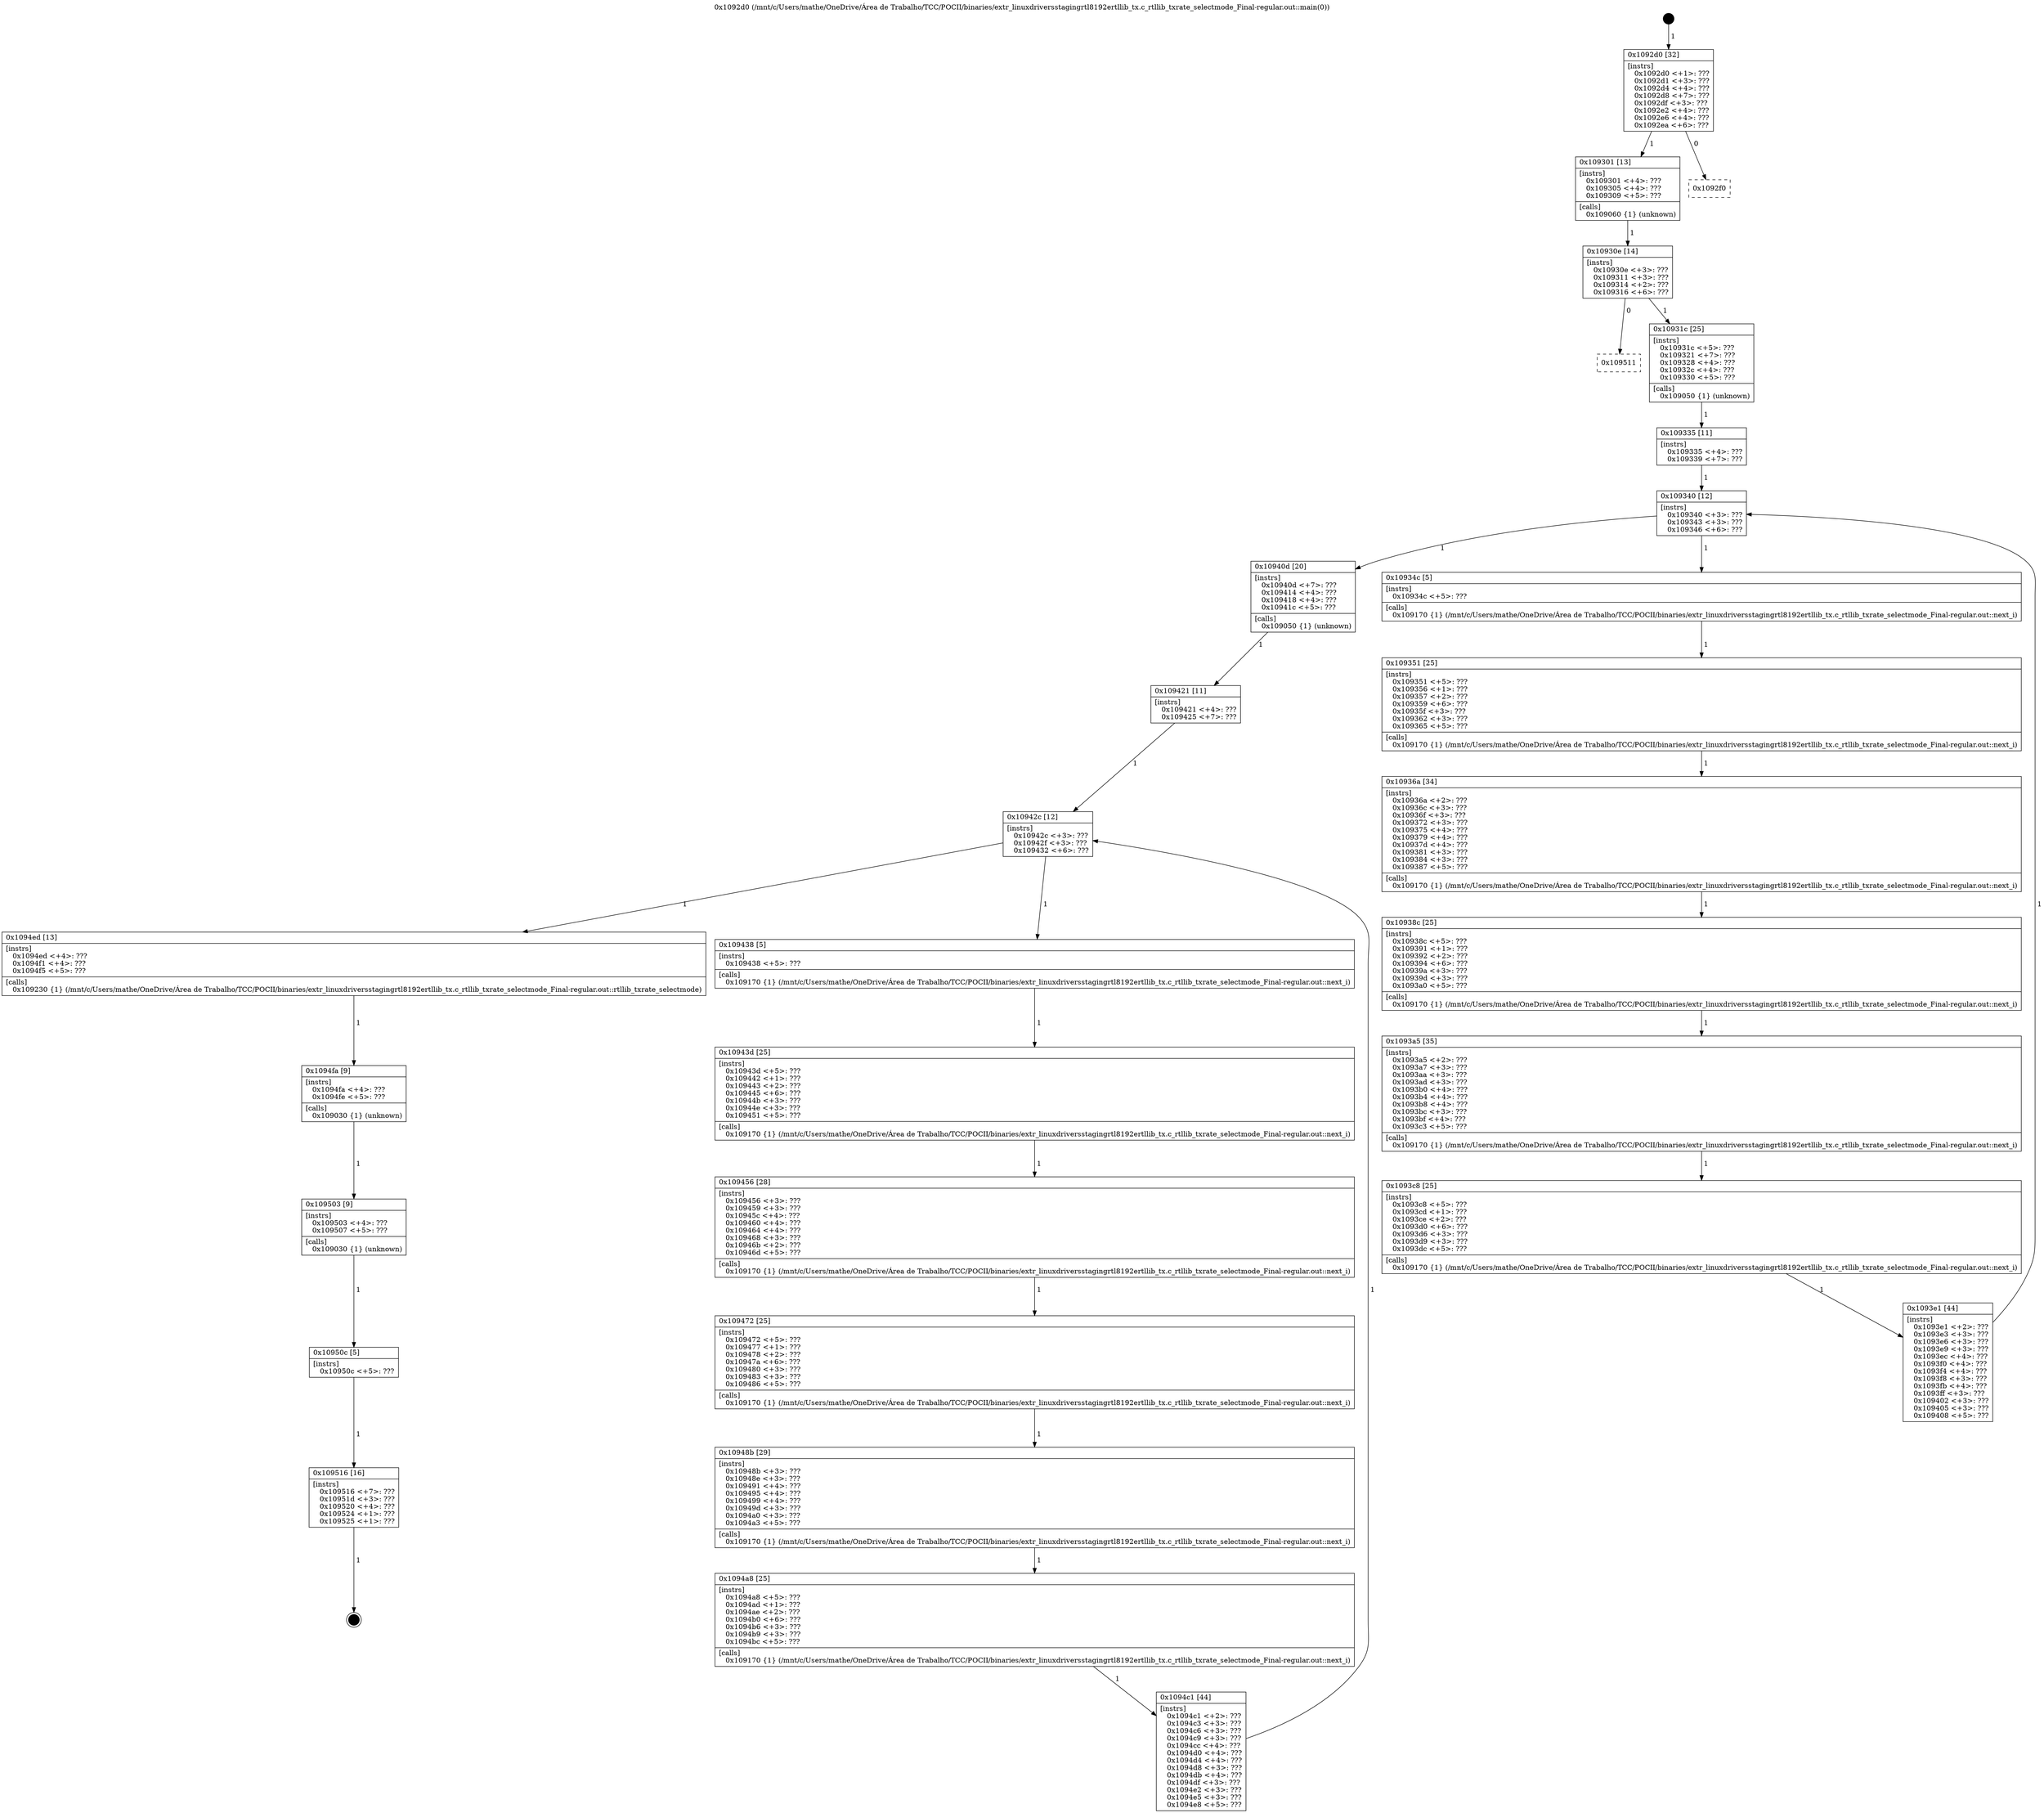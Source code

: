 digraph "0x1092d0" {
  label = "0x1092d0 (/mnt/c/Users/mathe/OneDrive/Área de Trabalho/TCC/POCII/binaries/extr_linuxdriversstagingrtl8192ertllib_tx.c_rtllib_txrate_selectmode_Final-regular.out::main(0))"
  labelloc = "t"
  node[shape=record]

  Entry [label="",width=0.3,height=0.3,shape=circle,fillcolor=black,style=filled]
  "0x1092d0" [label="{
     0x1092d0 [32]\l
     | [instrs]\l
     &nbsp;&nbsp;0x1092d0 \<+1\>: ???\l
     &nbsp;&nbsp;0x1092d1 \<+3\>: ???\l
     &nbsp;&nbsp;0x1092d4 \<+4\>: ???\l
     &nbsp;&nbsp;0x1092d8 \<+7\>: ???\l
     &nbsp;&nbsp;0x1092df \<+3\>: ???\l
     &nbsp;&nbsp;0x1092e2 \<+4\>: ???\l
     &nbsp;&nbsp;0x1092e6 \<+4\>: ???\l
     &nbsp;&nbsp;0x1092ea \<+6\>: ???\l
  }"]
  "0x109301" [label="{
     0x109301 [13]\l
     | [instrs]\l
     &nbsp;&nbsp;0x109301 \<+4\>: ???\l
     &nbsp;&nbsp;0x109305 \<+4\>: ???\l
     &nbsp;&nbsp;0x109309 \<+5\>: ???\l
     | [calls]\l
     &nbsp;&nbsp;0x109060 \{1\} (unknown)\l
  }"]
  "0x1092f0" [label="{
     0x1092f0\l
  }", style=dashed]
  "0x10930e" [label="{
     0x10930e [14]\l
     | [instrs]\l
     &nbsp;&nbsp;0x10930e \<+3\>: ???\l
     &nbsp;&nbsp;0x109311 \<+3\>: ???\l
     &nbsp;&nbsp;0x109314 \<+2\>: ???\l
     &nbsp;&nbsp;0x109316 \<+6\>: ???\l
  }"]
  "0x109511" [label="{
     0x109511\l
  }", style=dashed]
  "0x10931c" [label="{
     0x10931c [25]\l
     | [instrs]\l
     &nbsp;&nbsp;0x10931c \<+5\>: ???\l
     &nbsp;&nbsp;0x109321 \<+7\>: ???\l
     &nbsp;&nbsp;0x109328 \<+4\>: ???\l
     &nbsp;&nbsp;0x10932c \<+4\>: ???\l
     &nbsp;&nbsp;0x109330 \<+5\>: ???\l
     | [calls]\l
     &nbsp;&nbsp;0x109050 \{1\} (unknown)\l
  }"]
  Exit [label="",width=0.3,height=0.3,shape=circle,fillcolor=black,style=filled,peripheries=2]
  "0x109340" [label="{
     0x109340 [12]\l
     | [instrs]\l
     &nbsp;&nbsp;0x109340 \<+3\>: ???\l
     &nbsp;&nbsp;0x109343 \<+3\>: ???\l
     &nbsp;&nbsp;0x109346 \<+6\>: ???\l
  }"]
  "0x10940d" [label="{
     0x10940d [20]\l
     | [instrs]\l
     &nbsp;&nbsp;0x10940d \<+7\>: ???\l
     &nbsp;&nbsp;0x109414 \<+4\>: ???\l
     &nbsp;&nbsp;0x109418 \<+4\>: ???\l
     &nbsp;&nbsp;0x10941c \<+5\>: ???\l
     | [calls]\l
     &nbsp;&nbsp;0x109050 \{1\} (unknown)\l
  }"]
  "0x10934c" [label="{
     0x10934c [5]\l
     | [instrs]\l
     &nbsp;&nbsp;0x10934c \<+5\>: ???\l
     | [calls]\l
     &nbsp;&nbsp;0x109170 \{1\} (/mnt/c/Users/mathe/OneDrive/Área de Trabalho/TCC/POCII/binaries/extr_linuxdriversstagingrtl8192ertllib_tx.c_rtllib_txrate_selectmode_Final-regular.out::next_i)\l
  }"]
  "0x109351" [label="{
     0x109351 [25]\l
     | [instrs]\l
     &nbsp;&nbsp;0x109351 \<+5\>: ???\l
     &nbsp;&nbsp;0x109356 \<+1\>: ???\l
     &nbsp;&nbsp;0x109357 \<+2\>: ???\l
     &nbsp;&nbsp;0x109359 \<+6\>: ???\l
     &nbsp;&nbsp;0x10935f \<+3\>: ???\l
     &nbsp;&nbsp;0x109362 \<+3\>: ???\l
     &nbsp;&nbsp;0x109365 \<+5\>: ???\l
     | [calls]\l
     &nbsp;&nbsp;0x109170 \{1\} (/mnt/c/Users/mathe/OneDrive/Área de Trabalho/TCC/POCII/binaries/extr_linuxdriversstagingrtl8192ertllib_tx.c_rtllib_txrate_selectmode_Final-regular.out::next_i)\l
  }"]
  "0x10936a" [label="{
     0x10936a [34]\l
     | [instrs]\l
     &nbsp;&nbsp;0x10936a \<+2\>: ???\l
     &nbsp;&nbsp;0x10936c \<+3\>: ???\l
     &nbsp;&nbsp;0x10936f \<+3\>: ???\l
     &nbsp;&nbsp;0x109372 \<+3\>: ???\l
     &nbsp;&nbsp;0x109375 \<+4\>: ???\l
     &nbsp;&nbsp;0x109379 \<+4\>: ???\l
     &nbsp;&nbsp;0x10937d \<+4\>: ???\l
     &nbsp;&nbsp;0x109381 \<+3\>: ???\l
     &nbsp;&nbsp;0x109384 \<+3\>: ???\l
     &nbsp;&nbsp;0x109387 \<+5\>: ???\l
     | [calls]\l
     &nbsp;&nbsp;0x109170 \{1\} (/mnt/c/Users/mathe/OneDrive/Área de Trabalho/TCC/POCII/binaries/extr_linuxdriversstagingrtl8192ertllib_tx.c_rtllib_txrate_selectmode_Final-regular.out::next_i)\l
  }"]
  "0x10938c" [label="{
     0x10938c [25]\l
     | [instrs]\l
     &nbsp;&nbsp;0x10938c \<+5\>: ???\l
     &nbsp;&nbsp;0x109391 \<+1\>: ???\l
     &nbsp;&nbsp;0x109392 \<+2\>: ???\l
     &nbsp;&nbsp;0x109394 \<+6\>: ???\l
     &nbsp;&nbsp;0x10939a \<+3\>: ???\l
     &nbsp;&nbsp;0x10939d \<+3\>: ???\l
     &nbsp;&nbsp;0x1093a0 \<+5\>: ???\l
     | [calls]\l
     &nbsp;&nbsp;0x109170 \{1\} (/mnt/c/Users/mathe/OneDrive/Área de Trabalho/TCC/POCII/binaries/extr_linuxdriversstagingrtl8192ertllib_tx.c_rtllib_txrate_selectmode_Final-regular.out::next_i)\l
  }"]
  "0x1093a5" [label="{
     0x1093a5 [35]\l
     | [instrs]\l
     &nbsp;&nbsp;0x1093a5 \<+2\>: ???\l
     &nbsp;&nbsp;0x1093a7 \<+3\>: ???\l
     &nbsp;&nbsp;0x1093aa \<+3\>: ???\l
     &nbsp;&nbsp;0x1093ad \<+3\>: ???\l
     &nbsp;&nbsp;0x1093b0 \<+4\>: ???\l
     &nbsp;&nbsp;0x1093b4 \<+4\>: ???\l
     &nbsp;&nbsp;0x1093b8 \<+4\>: ???\l
     &nbsp;&nbsp;0x1093bc \<+3\>: ???\l
     &nbsp;&nbsp;0x1093bf \<+4\>: ???\l
     &nbsp;&nbsp;0x1093c3 \<+5\>: ???\l
     | [calls]\l
     &nbsp;&nbsp;0x109170 \{1\} (/mnt/c/Users/mathe/OneDrive/Área de Trabalho/TCC/POCII/binaries/extr_linuxdriversstagingrtl8192ertllib_tx.c_rtllib_txrate_selectmode_Final-regular.out::next_i)\l
  }"]
  "0x1093c8" [label="{
     0x1093c8 [25]\l
     | [instrs]\l
     &nbsp;&nbsp;0x1093c8 \<+5\>: ???\l
     &nbsp;&nbsp;0x1093cd \<+1\>: ???\l
     &nbsp;&nbsp;0x1093ce \<+2\>: ???\l
     &nbsp;&nbsp;0x1093d0 \<+6\>: ???\l
     &nbsp;&nbsp;0x1093d6 \<+3\>: ???\l
     &nbsp;&nbsp;0x1093d9 \<+3\>: ???\l
     &nbsp;&nbsp;0x1093dc \<+5\>: ???\l
     | [calls]\l
     &nbsp;&nbsp;0x109170 \{1\} (/mnt/c/Users/mathe/OneDrive/Área de Trabalho/TCC/POCII/binaries/extr_linuxdriversstagingrtl8192ertllib_tx.c_rtllib_txrate_selectmode_Final-regular.out::next_i)\l
  }"]
  "0x1093e1" [label="{
     0x1093e1 [44]\l
     | [instrs]\l
     &nbsp;&nbsp;0x1093e1 \<+2\>: ???\l
     &nbsp;&nbsp;0x1093e3 \<+3\>: ???\l
     &nbsp;&nbsp;0x1093e6 \<+3\>: ???\l
     &nbsp;&nbsp;0x1093e9 \<+3\>: ???\l
     &nbsp;&nbsp;0x1093ec \<+4\>: ???\l
     &nbsp;&nbsp;0x1093f0 \<+4\>: ???\l
     &nbsp;&nbsp;0x1093f4 \<+4\>: ???\l
     &nbsp;&nbsp;0x1093f8 \<+3\>: ???\l
     &nbsp;&nbsp;0x1093fb \<+4\>: ???\l
     &nbsp;&nbsp;0x1093ff \<+3\>: ???\l
     &nbsp;&nbsp;0x109402 \<+3\>: ???\l
     &nbsp;&nbsp;0x109405 \<+3\>: ???\l
     &nbsp;&nbsp;0x109408 \<+5\>: ???\l
  }"]
  "0x109335" [label="{
     0x109335 [11]\l
     | [instrs]\l
     &nbsp;&nbsp;0x109335 \<+4\>: ???\l
     &nbsp;&nbsp;0x109339 \<+7\>: ???\l
  }"]
  "0x10942c" [label="{
     0x10942c [12]\l
     | [instrs]\l
     &nbsp;&nbsp;0x10942c \<+3\>: ???\l
     &nbsp;&nbsp;0x10942f \<+3\>: ???\l
     &nbsp;&nbsp;0x109432 \<+6\>: ???\l
  }"]
  "0x1094ed" [label="{
     0x1094ed [13]\l
     | [instrs]\l
     &nbsp;&nbsp;0x1094ed \<+4\>: ???\l
     &nbsp;&nbsp;0x1094f1 \<+4\>: ???\l
     &nbsp;&nbsp;0x1094f5 \<+5\>: ???\l
     | [calls]\l
     &nbsp;&nbsp;0x109230 \{1\} (/mnt/c/Users/mathe/OneDrive/Área de Trabalho/TCC/POCII/binaries/extr_linuxdriversstagingrtl8192ertllib_tx.c_rtllib_txrate_selectmode_Final-regular.out::rtllib_txrate_selectmode)\l
  }"]
  "0x109438" [label="{
     0x109438 [5]\l
     | [instrs]\l
     &nbsp;&nbsp;0x109438 \<+5\>: ???\l
     | [calls]\l
     &nbsp;&nbsp;0x109170 \{1\} (/mnt/c/Users/mathe/OneDrive/Área de Trabalho/TCC/POCII/binaries/extr_linuxdriversstagingrtl8192ertllib_tx.c_rtllib_txrate_selectmode_Final-regular.out::next_i)\l
  }"]
  "0x10943d" [label="{
     0x10943d [25]\l
     | [instrs]\l
     &nbsp;&nbsp;0x10943d \<+5\>: ???\l
     &nbsp;&nbsp;0x109442 \<+1\>: ???\l
     &nbsp;&nbsp;0x109443 \<+2\>: ???\l
     &nbsp;&nbsp;0x109445 \<+6\>: ???\l
     &nbsp;&nbsp;0x10944b \<+3\>: ???\l
     &nbsp;&nbsp;0x10944e \<+3\>: ???\l
     &nbsp;&nbsp;0x109451 \<+5\>: ???\l
     | [calls]\l
     &nbsp;&nbsp;0x109170 \{1\} (/mnt/c/Users/mathe/OneDrive/Área de Trabalho/TCC/POCII/binaries/extr_linuxdriversstagingrtl8192ertllib_tx.c_rtllib_txrate_selectmode_Final-regular.out::next_i)\l
  }"]
  "0x109456" [label="{
     0x109456 [28]\l
     | [instrs]\l
     &nbsp;&nbsp;0x109456 \<+3\>: ???\l
     &nbsp;&nbsp;0x109459 \<+3\>: ???\l
     &nbsp;&nbsp;0x10945c \<+4\>: ???\l
     &nbsp;&nbsp;0x109460 \<+4\>: ???\l
     &nbsp;&nbsp;0x109464 \<+4\>: ???\l
     &nbsp;&nbsp;0x109468 \<+3\>: ???\l
     &nbsp;&nbsp;0x10946b \<+2\>: ???\l
     &nbsp;&nbsp;0x10946d \<+5\>: ???\l
     | [calls]\l
     &nbsp;&nbsp;0x109170 \{1\} (/mnt/c/Users/mathe/OneDrive/Área de Trabalho/TCC/POCII/binaries/extr_linuxdriversstagingrtl8192ertllib_tx.c_rtllib_txrate_selectmode_Final-regular.out::next_i)\l
  }"]
  "0x109472" [label="{
     0x109472 [25]\l
     | [instrs]\l
     &nbsp;&nbsp;0x109472 \<+5\>: ???\l
     &nbsp;&nbsp;0x109477 \<+1\>: ???\l
     &nbsp;&nbsp;0x109478 \<+2\>: ???\l
     &nbsp;&nbsp;0x10947a \<+6\>: ???\l
     &nbsp;&nbsp;0x109480 \<+3\>: ???\l
     &nbsp;&nbsp;0x109483 \<+3\>: ???\l
     &nbsp;&nbsp;0x109486 \<+5\>: ???\l
     | [calls]\l
     &nbsp;&nbsp;0x109170 \{1\} (/mnt/c/Users/mathe/OneDrive/Área de Trabalho/TCC/POCII/binaries/extr_linuxdriversstagingrtl8192ertllib_tx.c_rtllib_txrate_selectmode_Final-regular.out::next_i)\l
  }"]
  "0x10948b" [label="{
     0x10948b [29]\l
     | [instrs]\l
     &nbsp;&nbsp;0x10948b \<+3\>: ???\l
     &nbsp;&nbsp;0x10948e \<+3\>: ???\l
     &nbsp;&nbsp;0x109491 \<+4\>: ???\l
     &nbsp;&nbsp;0x109495 \<+4\>: ???\l
     &nbsp;&nbsp;0x109499 \<+4\>: ???\l
     &nbsp;&nbsp;0x10949d \<+3\>: ???\l
     &nbsp;&nbsp;0x1094a0 \<+3\>: ???\l
     &nbsp;&nbsp;0x1094a3 \<+5\>: ???\l
     | [calls]\l
     &nbsp;&nbsp;0x109170 \{1\} (/mnt/c/Users/mathe/OneDrive/Área de Trabalho/TCC/POCII/binaries/extr_linuxdriversstagingrtl8192ertllib_tx.c_rtllib_txrate_selectmode_Final-regular.out::next_i)\l
  }"]
  "0x1094a8" [label="{
     0x1094a8 [25]\l
     | [instrs]\l
     &nbsp;&nbsp;0x1094a8 \<+5\>: ???\l
     &nbsp;&nbsp;0x1094ad \<+1\>: ???\l
     &nbsp;&nbsp;0x1094ae \<+2\>: ???\l
     &nbsp;&nbsp;0x1094b0 \<+6\>: ???\l
     &nbsp;&nbsp;0x1094b6 \<+3\>: ???\l
     &nbsp;&nbsp;0x1094b9 \<+3\>: ???\l
     &nbsp;&nbsp;0x1094bc \<+5\>: ???\l
     | [calls]\l
     &nbsp;&nbsp;0x109170 \{1\} (/mnt/c/Users/mathe/OneDrive/Área de Trabalho/TCC/POCII/binaries/extr_linuxdriversstagingrtl8192ertllib_tx.c_rtllib_txrate_selectmode_Final-regular.out::next_i)\l
  }"]
  "0x1094c1" [label="{
     0x1094c1 [44]\l
     | [instrs]\l
     &nbsp;&nbsp;0x1094c1 \<+2\>: ???\l
     &nbsp;&nbsp;0x1094c3 \<+3\>: ???\l
     &nbsp;&nbsp;0x1094c6 \<+3\>: ???\l
     &nbsp;&nbsp;0x1094c9 \<+3\>: ???\l
     &nbsp;&nbsp;0x1094cc \<+4\>: ???\l
     &nbsp;&nbsp;0x1094d0 \<+4\>: ???\l
     &nbsp;&nbsp;0x1094d4 \<+4\>: ???\l
     &nbsp;&nbsp;0x1094d8 \<+3\>: ???\l
     &nbsp;&nbsp;0x1094db \<+4\>: ???\l
     &nbsp;&nbsp;0x1094df \<+3\>: ???\l
     &nbsp;&nbsp;0x1094e2 \<+3\>: ???\l
     &nbsp;&nbsp;0x1094e5 \<+3\>: ???\l
     &nbsp;&nbsp;0x1094e8 \<+5\>: ???\l
  }"]
  "0x109421" [label="{
     0x109421 [11]\l
     | [instrs]\l
     &nbsp;&nbsp;0x109421 \<+4\>: ???\l
     &nbsp;&nbsp;0x109425 \<+7\>: ???\l
  }"]
  "0x1094fa" [label="{
     0x1094fa [9]\l
     | [instrs]\l
     &nbsp;&nbsp;0x1094fa \<+4\>: ???\l
     &nbsp;&nbsp;0x1094fe \<+5\>: ???\l
     | [calls]\l
     &nbsp;&nbsp;0x109030 \{1\} (unknown)\l
  }"]
  "0x109503" [label="{
     0x109503 [9]\l
     | [instrs]\l
     &nbsp;&nbsp;0x109503 \<+4\>: ???\l
     &nbsp;&nbsp;0x109507 \<+5\>: ???\l
     | [calls]\l
     &nbsp;&nbsp;0x109030 \{1\} (unknown)\l
  }"]
  "0x10950c" [label="{
     0x10950c [5]\l
     | [instrs]\l
     &nbsp;&nbsp;0x10950c \<+5\>: ???\l
  }"]
  "0x109516" [label="{
     0x109516 [16]\l
     | [instrs]\l
     &nbsp;&nbsp;0x109516 \<+7\>: ???\l
     &nbsp;&nbsp;0x10951d \<+3\>: ???\l
     &nbsp;&nbsp;0x109520 \<+4\>: ???\l
     &nbsp;&nbsp;0x109524 \<+1\>: ???\l
     &nbsp;&nbsp;0x109525 \<+1\>: ???\l
  }"]
  Entry -> "0x1092d0" [label=" 1"]
  "0x1092d0" -> "0x109301" [label=" 1"]
  "0x1092d0" -> "0x1092f0" [label=" 0"]
  "0x109301" -> "0x10930e" [label=" 1"]
  "0x10930e" -> "0x109511" [label=" 0"]
  "0x10930e" -> "0x10931c" [label=" 1"]
  "0x109516" -> Exit [label=" 1"]
  "0x10931c" -> "0x109335" [label=" 1"]
  "0x109340" -> "0x10940d" [label=" 1"]
  "0x109340" -> "0x10934c" [label=" 1"]
  "0x10934c" -> "0x109351" [label=" 1"]
  "0x109351" -> "0x10936a" [label=" 1"]
  "0x10936a" -> "0x10938c" [label=" 1"]
  "0x10938c" -> "0x1093a5" [label=" 1"]
  "0x1093a5" -> "0x1093c8" [label=" 1"]
  "0x1093c8" -> "0x1093e1" [label=" 1"]
  "0x109335" -> "0x109340" [label=" 1"]
  "0x1093e1" -> "0x109340" [label=" 1"]
  "0x10940d" -> "0x109421" [label=" 1"]
  "0x10942c" -> "0x1094ed" [label=" 1"]
  "0x10942c" -> "0x109438" [label=" 1"]
  "0x109438" -> "0x10943d" [label=" 1"]
  "0x10943d" -> "0x109456" [label=" 1"]
  "0x109456" -> "0x109472" [label=" 1"]
  "0x109472" -> "0x10948b" [label=" 1"]
  "0x10948b" -> "0x1094a8" [label=" 1"]
  "0x1094a8" -> "0x1094c1" [label=" 1"]
  "0x109421" -> "0x10942c" [label=" 1"]
  "0x1094c1" -> "0x10942c" [label=" 1"]
  "0x1094ed" -> "0x1094fa" [label=" 1"]
  "0x1094fa" -> "0x109503" [label=" 1"]
  "0x109503" -> "0x10950c" [label=" 1"]
  "0x10950c" -> "0x109516" [label=" 1"]
}
